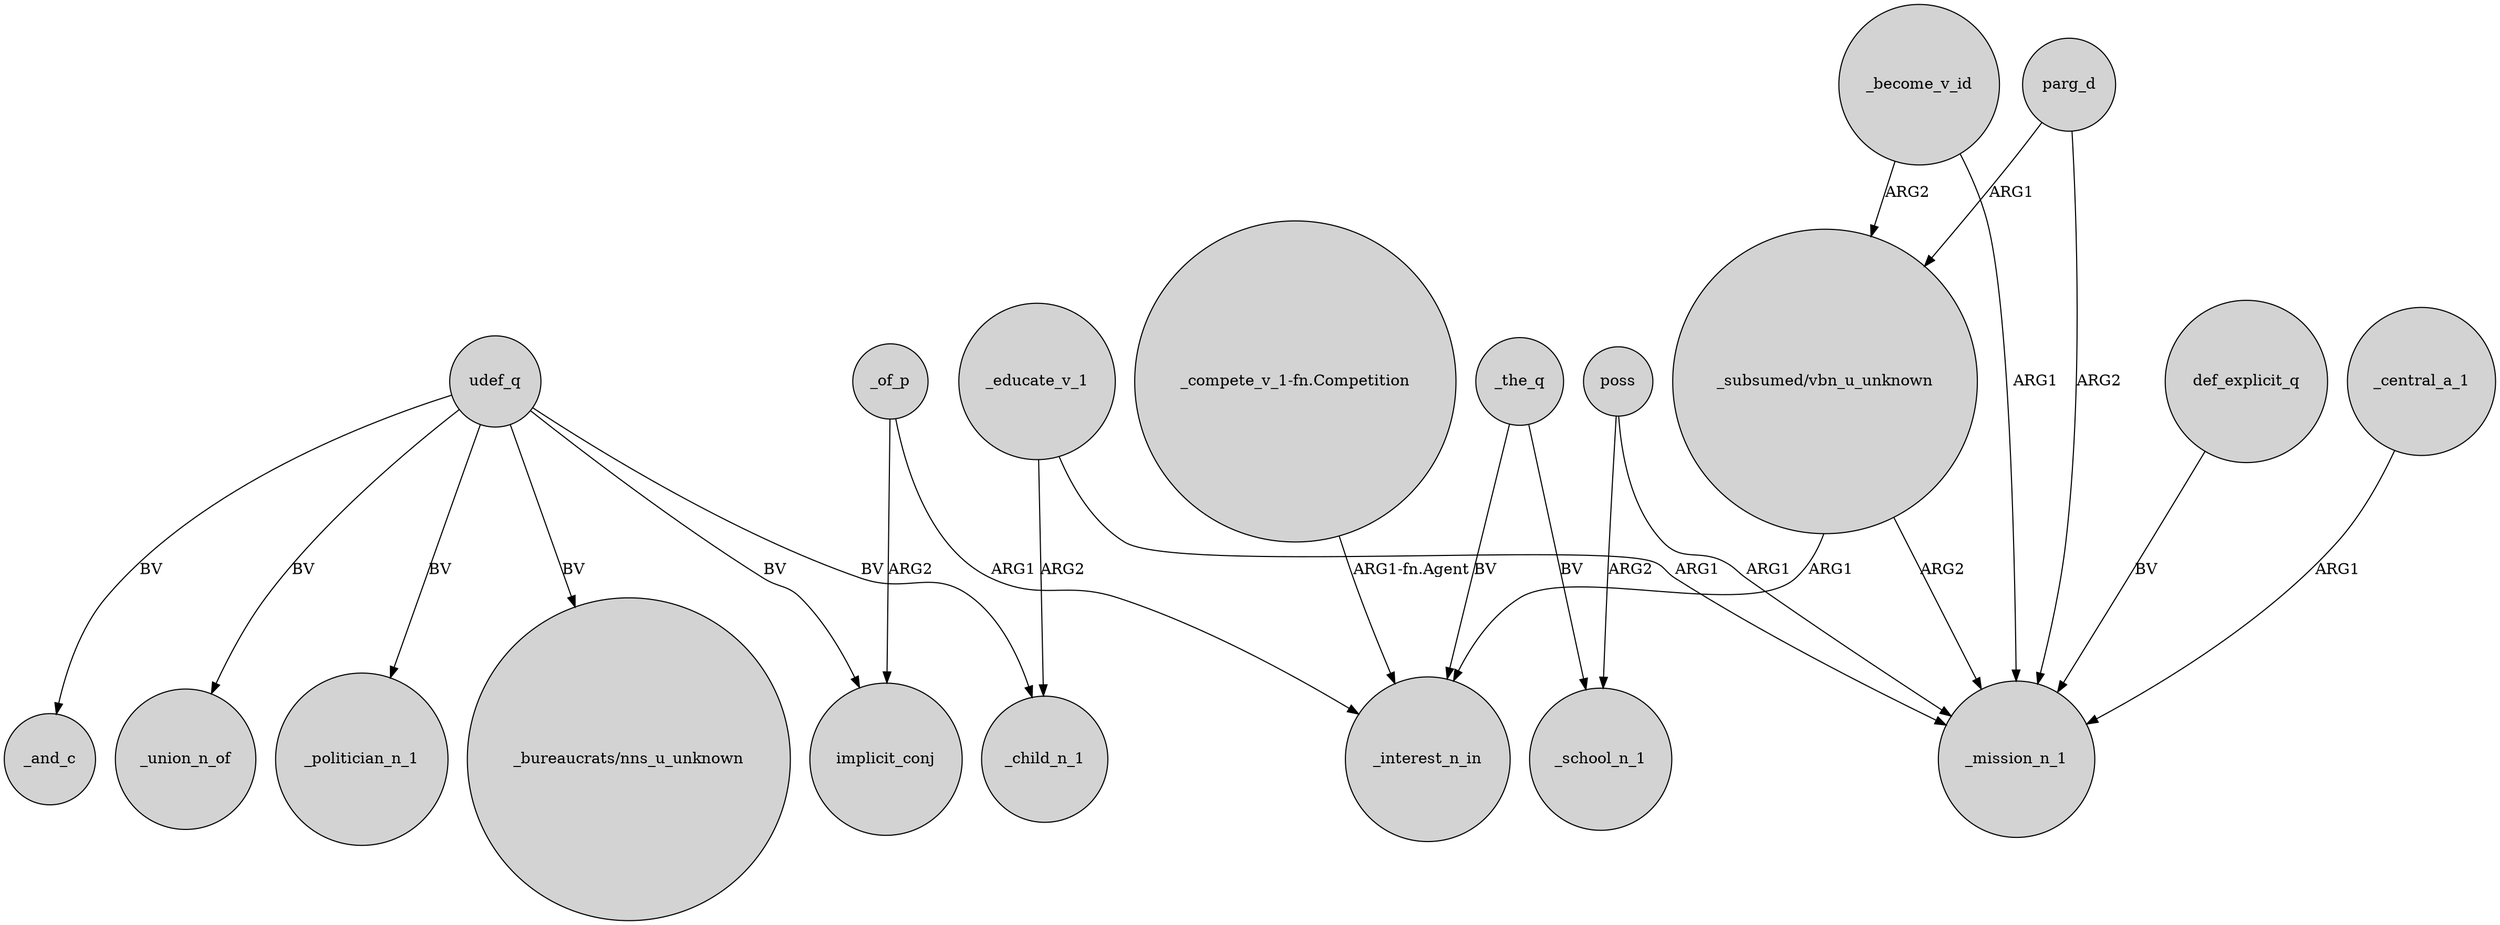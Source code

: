 digraph {
	node [shape=circle style=filled]
	udef_q -> _child_n_1 [label=BV]
	_become_v_id -> "_subsumed/vbn_u_unknown" [label=ARG2]
	_the_q -> _interest_n_in [label=BV]
	_educate_v_1 -> _mission_n_1 [label=ARG1]
	udef_q -> _union_n_of [label=BV]
	parg_d -> _mission_n_1 [label=ARG2]
	udef_q -> implicit_conj [label=BV]
	_the_q -> _school_n_1 [label=BV]
	udef_q -> _politician_n_1 [label=BV]
	parg_d -> "_subsumed/vbn_u_unknown" [label=ARG1]
	def_explicit_q -> _mission_n_1 [label=BV]
	"_subsumed/vbn_u_unknown" -> _mission_n_1 [label=ARG2]
	poss -> _mission_n_1 [label=ARG1]
	udef_q -> "_bureaucrats/nns_u_unknown" [label=BV]
	_become_v_id -> _mission_n_1 [label=ARG1]
	_of_p -> _interest_n_in [label=ARG1]
	_educate_v_1 -> _child_n_1 [label=ARG2]
	"_compete_v_1-fn.Competition" -> _interest_n_in [label="ARG1-fn.Agent"]
	"_subsumed/vbn_u_unknown" -> _interest_n_in [label=ARG1]
	_central_a_1 -> _mission_n_1 [label=ARG1]
	_of_p -> implicit_conj [label=ARG2]
	poss -> _school_n_1 [label=ARG2]
	udef_q -> _and_c [label=BV]
}
